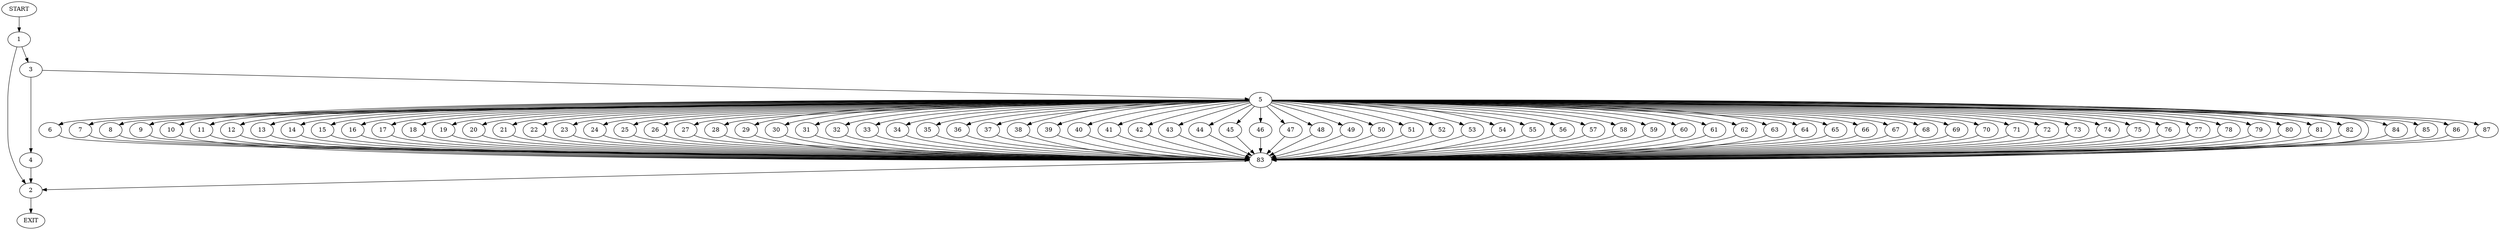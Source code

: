 digraph {
0 [label="START"]
88 [label="EXIT"]
0 -> 1
1 -> 2
1 -> 3
3 -> 4
3 -> 5
2 -> 88
4 -> 2
5 -> 6
5 -> 7
5 -> 8
5 -> 9
5 -> 10
5 -> 11
5 -> 12
5 -> 13
5 -> 14
5 -> 15
5 -> 16
5 -> 17
5 -> 18
5 -> 19
5 -> 20
5 -> 21
5 -> 22
5 -> 23
5 -> 24
5 -> 25
5 -> 26
5 -> 27
5 -> 28
5 -> 29
5 -> 30
5 -> 31
5 -> 32
5 -> 33
5 -> 34
5 -> 35
5 -> 36
5 -> 37
5 -> 38
5 -> 39
5 -> 40
5 -> 41
5 -> 42
5 -> 43
5 -> 44
5 -> 45
5 -> 46
5 -> 47
5 -> 48
5 -> 49
5 -> 50
5 -> 51
5 -> 52
5 -> 53
5 -> 54
5 -> 55
5 -> 56
5 -> 57
5 -> 58
5 -> 59
5 -> 60
5 -> 61
5 -> 62
5 -> 63
5 -> 64
5 -> 65
5 -> 66
5 -> 67
5 -> 68
5 -> 69
5 -> 70
5 -> 71
5 -> 72
5 -> 73
5 -> 74
5 -> 75
5 -> 76
5 -> 77
5 -> 78
5 -> 79
5 -> 80
5 -> 81
5 -> 82
5 -> 83
5 -> 84
5 -> 85
5 -> 86
5 -> 87
45 -> 83
10 -> 83
52 -> 83
23 -> 83
87 -> 83
34 -> 83
80 -> 83
25 -> 83
65 -> 83
43 -> 83
84 -> 83
36 -> 83
48 -> 83
11 -> 83
7 -> 83
47 -> 83
30 -> 83
26 -> 83
83 -> 2
22 -> 83
53 -> 83
18 -> 83
63 -> 83
32 -> 83
28 -> 83
40 -> 83
21 -> 83
69 -> 83
70 -> 83
35 -> 83
76 -> 83
31 -> 83
59 -> 83
61 -> 83
74 -> 83
54 -> 83
82 -> 83
62 -> 83
38 -> 83
13 -> 83
24 -> 83
37 -> 83
12 -> 83
19 -> 83
17 -> 83
73 -> 83
39 -> 83
27 -> 83
60 -> 83
41 -> 83
20 -> 83
15 -> 83
55 -> 83
8 -> 83
51 -> 83
71 -> 83
77 -> 83
81 -> 83
86 -> 83
66 -> 83
75 -> 83
9 -> 83
67 -> 83
16 -> 83
50 -> 83
44 -> 83
56 -> 83
64 -> 83
57 -> 83
79 -> 83
33 -> 83
6 -> 83
14 -> 83
72 -> 83
49 -> 83
29 -> 83
58 -> 83
42 -> 83
46 -> 83
78 -> 83
85 -> 83
68 -> 83
}
